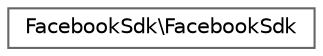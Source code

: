 digraph "Graphical Class Hierarchy"
{
 // LATEX_PDF_SIZE
  bgcolor="transparent";
  edge [fontname=Helvetica,fontsize=10,labelfontname=Helvetica,labelfontsize=10];
  node [fontname=Helvetica,fontsize=10,shape=box,height=0.2,width=0.4];
  rankdir="LR";
  Node0 [id="Node000000",label="FacebookSdk\\FacebookSdk",height=0.2,width=0.4,color="grey40", fillcolor="white", style="filled",URL="$classFacebookSdk_1_1FacebookSdk.html",tooltip=" "];
}
